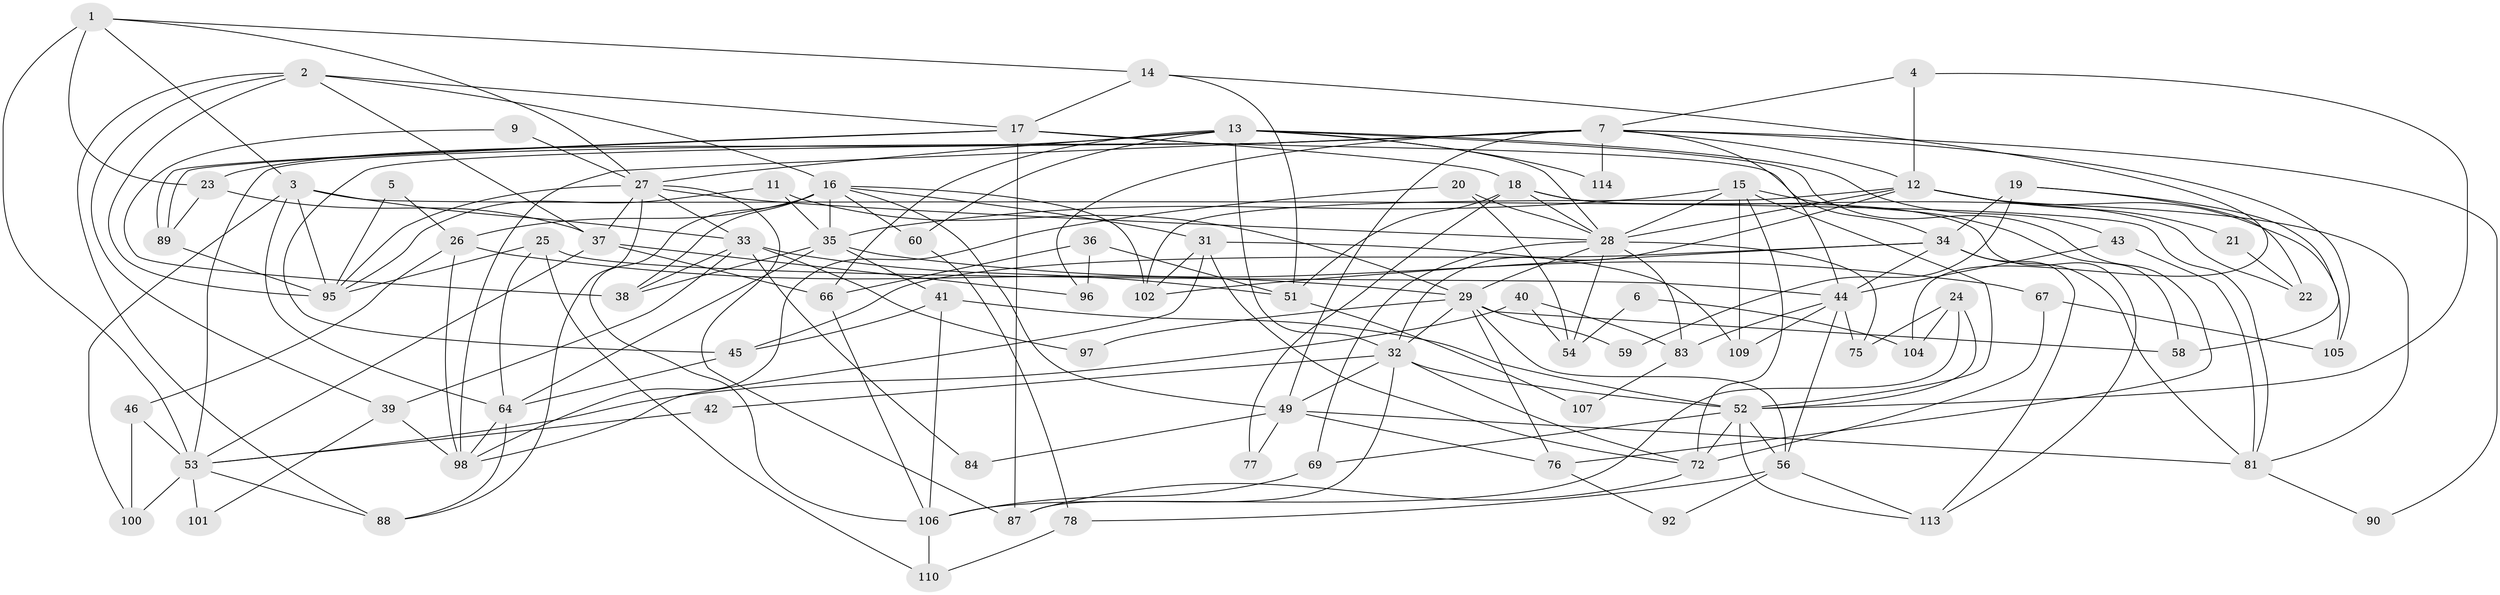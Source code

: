 // Generated by graph-tools (version 1.1) at 2025/23/03/03/25 07:23:58]
// undirected, 84 vertices, 194 edges
graph export_dot {
graph [start="1"]
  node [color=gray90,style=filled];
  1 [super="+70"];
  2 [super="+8"];
  3;
  4;
  5;
  6;
  7 [super="+10"];
  9;
  11;
  12 [super="+115"];
  13 [super="+103"];
  14;
  15 [super="+30"];
  16 [super="+55"];
  17 [super="+48"];
  18;
  19 [super="+50"];
  20;
  21;
  22;
  23;
  24;
  25;
  26 [super="+73"];
  27 [super="+68"];
  28 [super="+82"];
  29 [super="+71"];
  31 [super="+94"];
  32 [super="+99"];
  33 [super="+116"];
  34 [super="+47"];
  35 [super="+80"];
  36;
  37 [super="+85"];
  38;
  39 [super="+93"];
  40;
  41;
  42;
  43;
  44 [super="+62"];
  45 [super="+65"];
  46;
  49 [super="+61"];
  51 [super="+79"];
  52 [super="+86"];
  53 [super="+63"];
  54;
  56 [super="+57"];
  58;
  59;
  60;
  64 [super="+91"];
  66;
  67;
  69;
  72 [super="+74"];
  75;
  76;
  77;
  78;
  81 [super="+111"];
  83;
  84;
  87;
  88;
  89;
  90;
  92;
  95 [super="+112"];
  96;
  97;
  98;
  100;
  101;
  102;
  104;
  105;
  106 [super="+108"];
  107;
  109;
  110;
  113;
  114;
  1 -- 3;
  1 -- 53;
  1 -- 23;
  1 -- 14;
  1 -- 27;
  2 -- 17;
  2 -- 16;
  2 -- 88;
  2 -- 39;
  2 -- 95;
  2 -- 37;
  3 -- 33;
  3 -- 64;
  3 -- 100;
  3 -- 81;
  3 -- 95;
  4 -- 7;
  4 -- 52;
  4 -- 12;
  5 -- 26;
  5 -- 95;
  6 -- 104;
  6 -- 54;
  7 -- 12;
  7 -- 44;
  7 -- 90;
  7 -- 114;
  7 -- 96;
  7 -- 98;
  7 -- 53;
  7 -- 105;
  7 -- 45;
  7 -- 49;
  9 -- 38;
  9 -- 27;
  11 -- 35;
  11 -- 95;
  11 -- 29;
  12 -- 28 [weight=2];
  12 -- 21;
  12 -- 102;
  12 -- 32;
  12 -- 105;
  12 -- 81;
  13 -- 28;
  13 -- 66;
  13 -- 60;
  13 -- 114;
  13 -- 23;
  13 -- 27;
  13 -- 43;
  13 -- 76;
  13 -- 32;
  14 -- 104;
  14 -- 51;
  14 -- 17;
  15 -- 109;
  15 -- 72;
  15 -- 58;
  15 -- 28;
  15 -- 52;
  15 -- 35;
  16 -- 26;
  16 -- 31;
  16 -- 60;
  16 -- 102;
  16 -- 106;
  16 -- 49;
  16 -- 35;
  16 -- 38;
  17 -- 89;
  17 -- 89;
  17 -- 18;
  17 -- 34;
  17 -- 87;
  18 -- 28;
  18 -- 22;
  18 -- 77;
  18 -- 113;
  18 -- 51;
  19 -- 58;
  19 -- 34 [weight=2];
  19 -- 22;
  19 -- 59;
  20 -- 98;
  20 -- 54;
  20 -- 28;
  21 -- 22;
  23 -- 37;
  23 -- 89;
  24 -- 106;
  24 -- 75;
  24 -- 104;
  24 -- 52;
  25 -- 64;
  25 -- 110;
  25 -- 44;
  25 -- 95;
  26 -- 29;
  26 -- 46;
  26 -- 98;
  27 -- 95;
  27 -- 87;
  27 -- 88;
  27 -- 28;
  27 -- 33;
  27 -- 37;
  28 -- 75;
  28 -- 54;
  28 -- 83;
  28 -- 69;
  28 -- 29;
  29 -- 58;
  29 -- 59;
  29 -- 97 [weight=2];
  29 -- 56;
  29 -- 32;
  29 -- 76;
  31 -- 98;
  31 -- 109;
  31 -- 102;
  31 -- 72;
  32 -- 52;
  32 -- 87;
  32 -- 49;
  32 -- 72;
  32 -- 42;
  33 -- 38;
  33 -- 39;
  33 -- 97;
  33 -- 51;
  33 -- 84;
  34 -- 113;
  34 -- 45;
  34 -- 81;
  34 -- 44;
  34 -- 102;
  35 -- 38;
  35 -- 67;
  35 -- 64;
  35 -- 41;
  36 -- 96;
  36 -- 66;
  36 -- 51;
  37 -- 53;
  37 -- 96;
  37 -- 66;
  39 -- 101;
  39 -- 98;
  40 -- 83;
  40 -- 54;
  40 -- 53;
  41 -- 45;
  41 -- 52;
  41 -- 106;
  42 -- 53;
  43 -- 44;
  43 -- 81;
  44 -- 109;
  44 -- 75;
  44 -- 83;
  44 -- 56;
  45 -- 64;
  46 -- 100;
  46 -- 53;
  49 -- 77;
  49 -- 84;
  49 -- 81 [weight=2];
  49 -- 76;
  51 -- 107;
  52 -- 72;
  52 -- 113;
  52 -- 69;
  52 -- 56;
  53 -- 100;
  53 -- 101;
  53 -- 88;
  56 -- 78;
  56 -- 92;
  56 -- 113;
  60 -- 78;
  64 -- 98;
  64 -- 88;
  66 -- 106;
  67 -- 105;
  67 -- 72;
  69 -- 106;
  72 -- 87;
  76 -- 92;
  78 -- 110;
  81 -- 90;
  83 -- 107;
  89 -- 95;
  106 -- 110;
}
